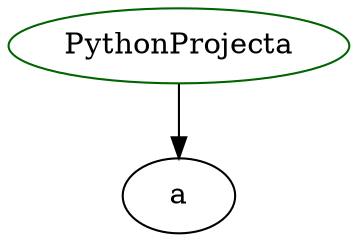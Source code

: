 digraph pythonprojecta{
PythonProjecta -> a;
PythonProjecta	[shape=oval, color=darkgreen, label="PythonProjecta"];
}
